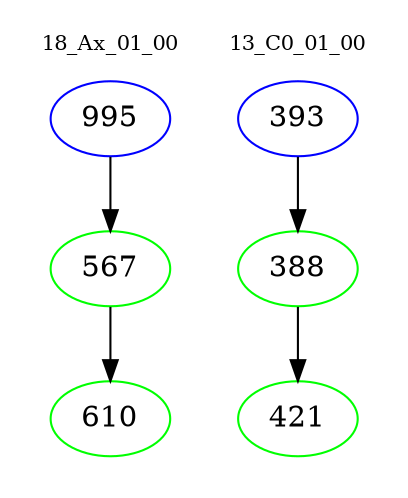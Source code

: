 digraph{
subgraph cluster_0 {
color = white
label = "18_Ax_01_00";
fontsize=10;
T0_995 [label="995", color="blue"]
T0_995 -> T0_567 [color="black"]
T0_567 [label="567", color="green"]
T0_567 -> T0_610 [color="black"]
T0_610 [label="610", color="green"]
}
subgraph cluster_1 {
color = white
label = "13_C0_01_00";
fontsize=10;
T1_393 [label="393", color="blue"]
T1_393 -> T1_388 [color="black"]
T1_388 [label="388", color="green"]
T1_388 -> T1_421 [color="black"]
T1_421 [label="421", color="green"]
}
}
